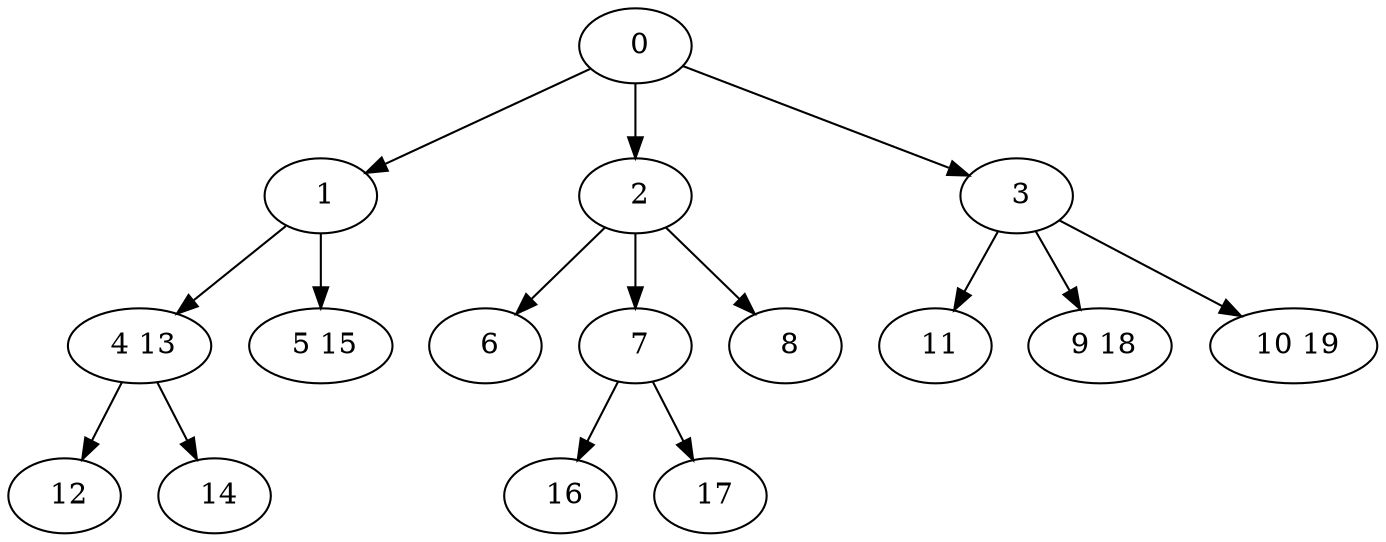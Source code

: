 digraph mytree {
" 0" -> " 1";
" 0" -> " 2";
" 0" -> " 3";
" 1" -> " 4 13";
" 1" -> " 5 15";
" 2" -> " 6";
" 2" -> " 7";
" 2" -> " 8";
" 3" -> " 11";
" 3" -> " 9 18";
" 3" -> " 10 19";
" 4 13" -> " 12";
" 4 13" -> " 14";
" 5 15";
" 6";
" 7" -> " 16";
" 7" -> " 17";
" 8";
" 11";
" 9 18";
" 12";
" 14";
" 16";
" 17";
" 10 19";
}
